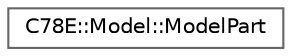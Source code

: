 digraph "Graphical Class Hierarchy"
{
 // LATEX_PDF_SIZE
  bgcolor="transparent";
  edge [fontname=Helvetica,fontsize=10,labelfontname=Helvetica,labelfontsize=10];
  node [fontname=Helvetica,fontsize=10,shape=box,height=0.2,width=0.4];
  rankdir="LR";
  Node0 [id="Node000000",label="C78E::Model::ModelPart",height=0.2,width=0.4,color="grey40", fillcolor="white", style="filled",URL="$d2/dd0/struct_c78_e_1_1_model_1_1_model_part.html",tooltip=" "];
}
